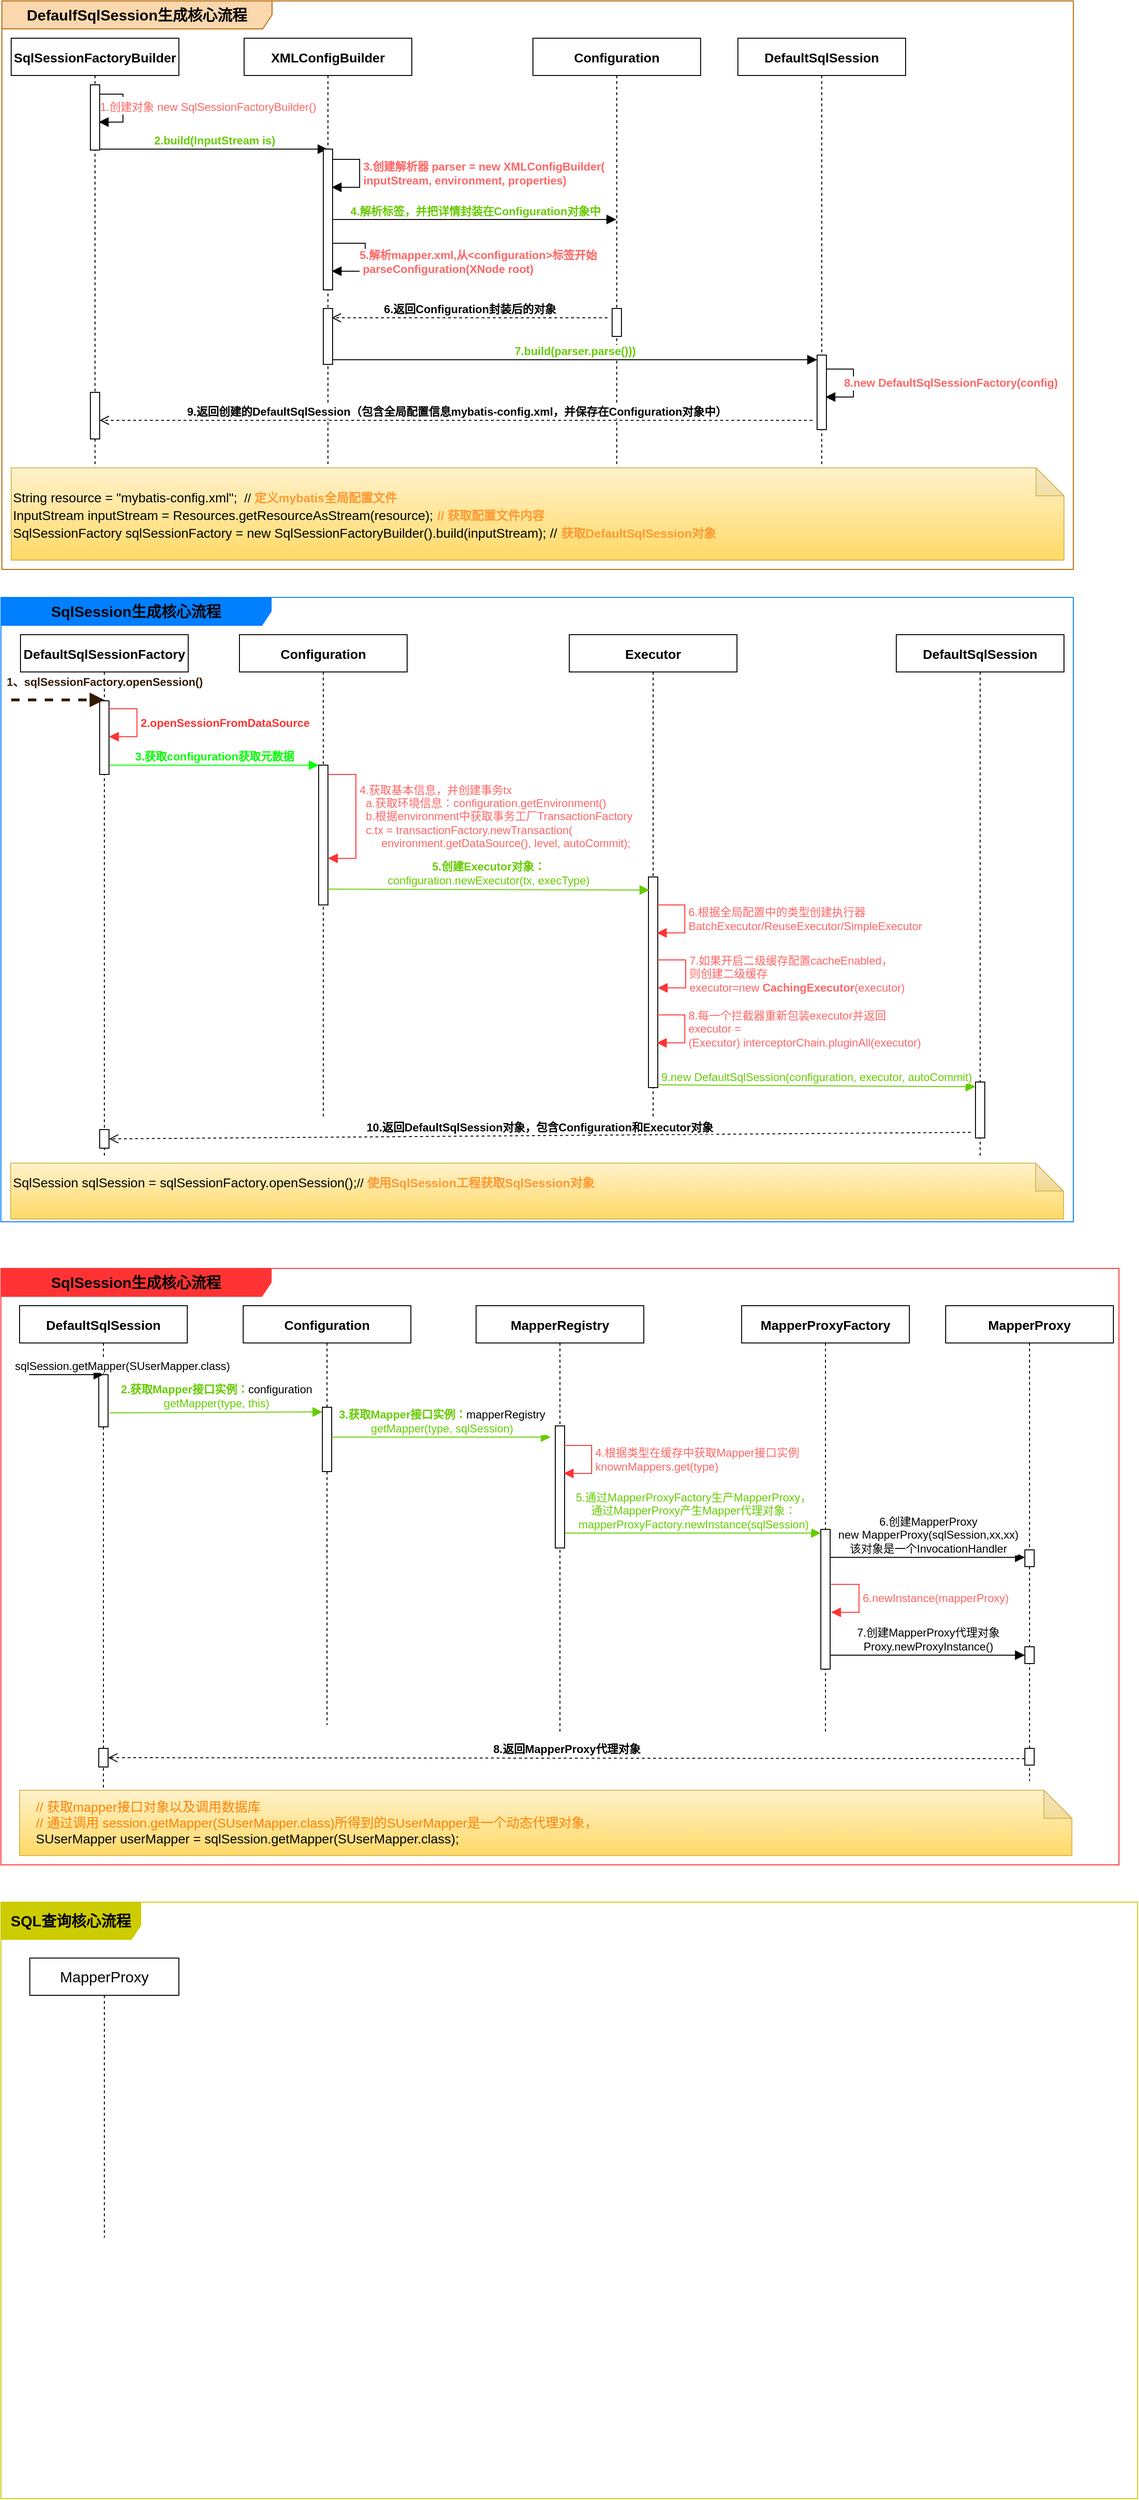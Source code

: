 <mxfile version="22.1.11" type="github">
  <diagram name="Page-1" id="13e1069c-82ec-6db2-03f1-153e76fe0fe0">
    <mxGraphModel dx="706" dy="691" grid="1" gridSize="10" guides="1" tooltips="1" connect="1" arrows="1" fold="1" page="1" pageScale="1" pageWidth="1100" pageHeight="850" background="none" math="0" shadow="0">
      <root>
        <mxCell id="0" />
        <mxCell id="1" parent="0" />
        <mxCell id="zjFDjqaOxEZ_G2lJnjP6-79" value="" style="group" vertex="1" connectable="0" parent="1">
          <mxGeometry x="70" width="1150" height="610" as="geometry" />
        </mxCell>
        <mxCell id="zjFDjqaOxEZ_G2lJnjP6-47" value="&lt;b&gt;DefaulfSqlSession生成核心流程&lt;/b&gt;" style="shape=umlFrame;whiteSpace=wrap;html=1;pointerEvents=0;fontSize=16;fillStyle=solid;swimlaneFillColor=default;width=290;height=30;fillColor=#fad7ac;strokeColor=#b46504;shadow=0;container=0;" vertex="1" parent="zjFDjqaOxEZ_G2lJnjP6-79">
          <mxGeometry width="1150" height="610" as="geometry" />
        </mxCell>
        <mxCell id="zjFDjqaOxEZ_G2lJnjP6-3" value="&lt;font style=&quot;font-size: 14px;&quot;&gt;&lt;b&gt;SqlSessionFactoryBuilder&lt;/b&gt;&lt;/font&gt;" style="shape=umlLifeline;perimeter=lifelinePerimeter;whiteSpace=wrap;html=1;container=0;dropTarget=0;collapsible=0;recursiveResize=0;outlineConnect=0;portConstraint=eastwest;newEdgeStyle={&quot;curved&quot;:0,&quot;rounded&quot;:0};fontSize=16;labelBackgroundColor=none;" vertex="1" parent="zjFDjqaOxEZ_G2lJnjP6-79">
          <mxGeometry x="10" y="40" width="180" height="460" as="geometry" />
        </mxCell>
        <mxCell id="zjFDjqaOxEZ_G2lJnjP6-11" value="" style="html=1;align=left;spacingLeft=2;endArrow=block;rounded=0;edgeStyle=orthogonalEdgeStyle;curved=0;rounded=0;fontSize=12;startSize=8;endSize=8;" edge="1" parent="zjFDjqaOxEZ_G2lJnjP6-79">
          <mxGeometry x="0.854" y="-10" relative="1" as="geometry">
            <mxPoint x="104" y="100" as="sourcePoint" />
            <Array as="points">
              <mxPoint x="130" y="100" />
              <mxPoint x="130" y="130" />
            </Array>
            <mxPoint x="104" y="130" as="targetPoint" />
            <mxPoint as="offset" />
          </mxGeometry>
        </mxCell>
        <mxCell id="zjFDjqaOxEZ_G2lJnjP6-14" value="&lt;font color=&quot;#ff6666&quot; style=&quot;font-size: 12px;&quot;&gt;1.创建对象 new SqlSessionFactoryBuilder()&lt;/font&gt;" style="edgeLabel;html=1;align=center;verticalAlign=middle;resizable=0;points=[];fontSize=16;container=0;" vertex="1" connectable="0" parent="zjFDjqaOxEZ_G2lJnjP6-11">
          <mxGeometry x="0.098" y="2" relative="1" as="geometry">
            <mxPoint x="89" y="-7" as="offset" />
          </mxGeometry>
        </mxCell>
        <mxCell id="zjFDjqaOxEZ_G2lJnjP6-13" value="&lt;b&gt;&lt;font style=&quot;font-size: 14px;&quot;&gt;XMLConfigBuilder&lt;/font&gt;&lt;/b&gt;" style="shape=umlLifeline;perimeter=lifelinePerimeter;whiteSpace=wrap;html=1;container=0;dropTarget=0;collapsible=0;recursiveResize=0;outlineConnect=0;portConstraint=eastwest;newEdgeStyle={&quot;curved&quot;:0,&quot;rounded&quot;:0};fontSize=16;labelBackgroundColor=none;" vertex="1" parent="zjFDjqaOxEZ_G2lJnjP6-79">
          <mxGeometry x="260" y="40" width="180" height="460" as="geometry" />
        </mxCell>
        <mxCell id="zjFDjqaOxEZ_G2lJnjP6-19" value="&lt;b&gt;&lt;font color=&quot;#66cc00&quot;&gt;2.build(InputStream is)&lt;/font&gt;&lt;/b&gt;" style="html=1;verticalAlign=bottom;endArrow=block;curved=0;rounded=0;fontSize=12;startSize=8;endSize=8;" edge="1" parent="zjFDjqaOxEZ_G2lJnjP6-79" target="zjFDjqaOxEZ_G2lJnjP6-13">
          <mxGeometry width="80" relative="1" as="geometry">
            <mxPoint x="105" y="159" as="sourcePoint" />
            <mxPoint x="185" y="159" as="targetPoint" />
          </mxGeometry>
        </mxCell>
        <mxCell id="zjFDjqaOxEZ_G2lJnjP6-28" value="&lt;b&gt;&lt;font color=&quot;#ff6666&quot;&gt;3.创建解析器 parser = new XMLConfigBuilder(&lt;br&gt;inputStream, environment, properties)&lt;/font&gt;&lt;/b&gt;" style="html=1;align=left;spacingLeft=2;endArrow=block;rounded=0;edgeStyle=orthogonalEdgeStyle;curved=0;rounded=0;fontSize=12;startSize=8;endSize=8;" edge="1" parent="zjFDjqaOxEZ_G2lJnjP6-79">
          <mxGeometry relative="1" as="geometry">
            <mxPoint x="354" y="170" as="sourcePoint" />
            <Array as="points">
              <mxPoint x="384" y="200" />
            </Array>
            <mxPoint x="354" y="200" as="targetPoint" />
          </mxGeometry>
        </mxCell>
        <mxCell id="zjFDjqaOxEZ_G2lJnjP6-29" value="&lt;b&gt;&lt;font style=&quot;font-size: 14px;&quot;&gt;Configuration&lt;/font&gt;&lt;/b&gt;" style="shape=umlLifeline;perimeter=lifelinePerimeter;whiteSpace=wrap;html=1;container=0;dropTarget=0;collapsible=0;recursiveResize=0;outlineConnect=0;portConstraint=eastwest;newEdgeStyle={&quot;curved&quot;:0,&quot;rounded&quot;:0};fontSize=16;labelBackgroundColor=none;" vertex="1" parent="zjFDjqaOxEZ_G2lJnjP6-79">
          <mxGeometry x="570" y="40" width="180" height="460" as="geometry" />
        </mxCell>
        <mxCell id="zjFDjqaOxEZ_G2lJnjP6-31" value="&lt;b&gt;&lt;font color=&quot;#66cc00&quot;&gt;4.解析标签，并把详情封装在Configuration对象中&lt;/font&gt;&lt;/b&gt;" style="html=1;verticalAlign=bottom;endArrow=block;curved=0;rounded=0;fontSize=12;startSize=8;endSize=8;" edge="1" parent="zjFDjqaOxEZ_G2lJnjP6-79" source="zjFDjqaOxEZ_G2lJnjP6-16" target="zjFDjqaOxEZ_G2lJnjP6-29">
          <mxGeometry width="80" relative="1" as="geometry">
            <mxPoint x="360" y="240" as="sourcePoint" />
            <mxPoint x="440" y="240" as="targetPoint" />
          </mxGeometry>
        </mxCell>
        <mxCell id="zjFDjqaOxEZ_G2lJnjP6-33" value="&lt;font style=&quot;&quot; color=&quot;#ff6666&quot;&gt;&lt;b&gt;5.解析mapper.xml,从&amp;lt;configuration&amp;gt;标签开始&lt;/b&gt;&lt;br&gt;&lt;b&gt;&amp;nbsp;parseConfiguration(XNode root)&lt;/b&gt;&lt;br&gt;&lt;/font&gt;" style="html=1;align=left;spacingLeft=2;endArrow=block;rounded=0;edgeStyle=orthogonalEdgeStyle;curved=0;rounded=0;fontSize=12;startSize=8;endSize=8;" edge="1" parent="zjFDjqaOxEZ_G2lJnjP6-79">
          <mxGeometry x="0.49" y="-10" relative="1" as="geometry">
            <mxPoint x="354" y="260" as="sourcePoint" />
            <Array as="points">
              <mxPoint x="390" y="260" />
              <mxPoint x="390" y="290" />
            </Array>
            <mxPoint x="354" y="290" as="targetPoint" />
            <mxPoint as="offset" />
          </mxGeometry>
        </mxCell>
        <mxCell id="zjFDjqaOxEZ_G2lJnjP6-37" value="&lt;b&gt;6.返回Configuration封装后的对象&lt;/b&gt;" style="html=1;verticalAlign=bottom;endArrow=open;dashed=1;endSize=8;curved=0;rounded=0;fontSize=12;" edge="1" parent="zjFDjqaOxEZ_G2lJnjP6-79">
          <mxGeometry relative="1" as="geometry">
            <mxPoint x="650" y="340" as="sourcePoint" />
            <mxPoint x="354" y="340" as="targetPoint" />
          </mxGeometry>
        </mxCell>
        <mxCell id="zjFDjqaOxEZ_G2lJnjP6-38" value="&lt;b&gt;&lt;font style=&quot;font-size: 14px;&quot;&gt;DefaultSqlSession&lt;/font&gt;&lt;/b&gt;" style="shape=umlLifeline;perimeter=lifelinePerimeter;whiteSpace=wrap;html=1;container=0;dropTarget=0;collapsible=0;recursiveResize=0;outlineConnect=0;portConstraint=eastwest;newEdgeStyle={&quot;curved&quot;:0,&quot;rounded&quot;:0};fontSize=16;labelBackgroundColor=none;" vertex="1" parent="zjFDjqaOxEZ_G2lJnjP6-79">
          <mxGeometry x="790" y="40" width="180" height="460" as="geometry" />
        </mxCell>
        <mxCell id="zjFDjqaOxEZ_G2lJnjP6-42" value="&lt;font style=&quot;&quot; color=&quot;#ff6666&quot;&gt;&lt;b&gt;8.new DefaultSqlSessionFactory(config)&lt;/b&gt;&lt;/font&gt;" style="html=1;align=left;spacingLeft=2;endArrow=block;rounded=0;edgeStyle=orthogonalEdgeStyle;curved=0;rounded=0;fontSize=12;startSize=8;endSize=8;" edge="1" parent="zjFDjqaOxEZ_G2lJnjP6-79">
          <mxGeometry y="-14" relative="1" as="geometry">
            <mxPoint x="884" y="395" as="sourcePoint" />
            <Array as="points">
              <mxPoint x="914" y="425" />
            </Array>
            <mxPoint x="884" y="425" as="targetPoint" />
            <mxPoint as="offset" />
          </mxGeometry>
        </mxCell>
        <mxCell id="zjFDjqaOxEZ_G2lJnjP6-45" value="&lt;b&gt;9.返回创建的DefaultSqlSession（包含全局配置信息mybatis-config.xml，并保存在Configuration对象中）&lt;/b&gt;" style="html=1;verticalAlign=bottom;endArrow=open;dashed=1;endSize=8;curved=0;rounded=0;fontSize=12;" edge="1" parent="zjFDjqaOxEZ_G2lJnjP6-79">
          <mxGeometry relative="1" as="geometry">
            <mxPoint x="870" y="450" as="sourcePoint" />
            <mxPoint x="105" y="450" as="targetPoint" />
          </mxGeometry>
        </mxCell>
        <mxCell id="zjFDjqaOxEZ_G2lJnjP6-49" value="&lt;div style=&quot;&quot;&gt;&lt;font style=&quot;font-size: 14px;&quot;&gt;String resource = &quot;mybatis-config.xml&quot;;&amp;nbsp;&lt;/font&gt;&lt;span style=&quot;font-size: 13px;&quot;&gt; // &lt;b&gt;&lt;font color=&quot;#ff9933&quot;&gt;定义&lt;/font&gt;&lt;font style=&quot;font-size: 13px;&quot; color=&quot;#ff9933&quot;&gt;mybatis全局配置文件&lt;/font&gt;&lt;/b&gt;&lt;/span&gt;&lt;/div&gt;&lt;div style=&quot;&quot;&gt;&lt;font style=&quot;font-size: 14px;&quot;&gt;InputStream inputStream = Resources.getResourceAsStream(resource);&lt;/font&gt; &lt;b style=&quot;font-size: 14px;&quot;&gt;&lt;font style=&quot;font-size: 13px;&quot; color=&quot;#ff9933&quot;&gt;// 获取配置文件内容&lt;/font&gt;&lt;/b&gt;&lt;/div&gt;&lt;div style=&quot;&quot;&gt;&lt;font style=&quot;font-size: 14px;&quot;&gt;SqlSessionFactory sqlSessionFactory = new SqlSessionFactoryBuilder().build(inputStream); //&lt;/font&gt; &lt;b style=&quot;font-size: 14px;&quot;&gt;&lt;font color=&quot;#ff9933&quot; style=&quot;font-size: 13px;&quot;&gt;获取DefaultSqlSession对象&lt;/font&gt;&lt;/b&gt;&lt;/div&gt;" style="shape=note;whiteSpace=wrap;html=1;backgroundOutline=1;darkOpacity=0.05;fontSize=16;fillColor=#fff2cc;strokeColor=#d6b656;align=left;gradientColor=#ffd966;container=0;" vertex="1" parent="zjFDjqaOxEZ_G2lJnjP6-79">
          <mxGeometry x="10" y="501" width="1130" height="99" as="geometry" />
        </mxCell>
        <mxCell id="zjFDjqaOxEZ_G2lJnjP6-9" value="" style="html=1;points=[[0,0,0,0,5],[0,1,0,0,-5],[1,0,0,0,5],[1,1,0,0,-5]];perimeter=orthogonalPerimeter;outlineConnect=0;targetShapes=umlLifeline;portConstraint=eastwest;newEdgeStyle={&quot;curved&quot;:0,&quot;rounded&quot;:0};fontSize=16;container=0;" vertex="1" parent="zjFDjqaOxEZ_G2lJnjP6-79">
          <mxGeometry x="95" y="90" width="10" height="70" as="geometry" />
        </mxCell>
        <mxCell id="zjFDjqaOxEZ_G2lJnjP6-46" value="" style="html=1;points=[[0,0,0,0,5],[0,1,0,0,-5],[1,0,0,0,5],[1,1,0,0,-5]];perimeter=orthogonalPerimeter;outlineConnect=0;targetShapes=umlLifeline;portConstraint=eastwest;newEdgeStyle={&quot;curved&quot;:0,&quot;rounded&quot;:0};fontSize=16;container=0;" vertex="1" parent="zjFDjqaOxEZ_G2lJnjP6-79">
          <mxGeometry x="95" y="420" width="10" height="50" as="geometry" />
        </mxCell>
        <mxCell id="zjFDjqaOxEZ_G2lJnjP6-16" value="" style="html=1;points=[[0,0,0,0,5],[0,1,0,0,-5],[1,0,0,0,5],[1,1,0,0,-5]];perimeter=orthogonalPerimeter;outlineConnect=0;targetShapes=umlLifeline;portConstraint=eastwest;newEdgeStyle={&quot;curved&quot;:0,&quot;rounded&quot;:0};fontSize=16;container=0;" vertex="1" parent="zjFDjqaOxEZ_G2lJnjP6-79">
          <mxGeometry x="345" y="159" width="10" height="151" as="geometry" />
        </mxCell>
        <mxCell id="zjFDjqaOxEZ_G2lJnjP6-36" value="" style="html=1;points=[[0,0,0,0,5],[0,1,0,0,-5],[1,0,0,0,5],[1,1,0,0,-5]];perimeter=orthogonalPerimeter;outlineConnect=0;targetShapes=umlLifeline;portConstraint=eastwest;newEdgeStyle={&quot;curved&quot;:0,&quot;rounded&quot;:0};fontSize=16;container=0;" vertex="1" parent="zjFDjqaOxEZ_G2lJnjP6-79">
          <mxGeometry x="345" y="330" width="10" height="60" as="geometry" />
        </mxCell>
        <mxCell id="zjFDjqaOxEZ_G2lJnjP6-35" value="" style="html=1;points=[[0,0,0,0,5],[0,1,0,0,-5],[1,0,0,0,5],[1,1,0,0,-5]];perimeter=orthogonalPerimeter;outlineConnect=0;targetShapes=umlLifeline;portConstraint=eastwest;newEdgeStyle={&quot;curved&quot;:0,&quot;rounded&quot;:0};fontSize=16;container=0;" vertex="1" parent="zjFDjqaOxEZ_G2lJnjP6-79">
          <mxGeometry x="655" y="330" width="10" height="30" as="geometry" />
        </mxCell>
        <mxCell id="zjFDjqaOxEZ_G2lJnjP6-39" value="" style="html=1;points=[[0,0,0,0,5],[0,1,0,0,-5],[1,0,0,0,5],[1,1,0,0,-5]];perimeter=orthogonalPerimeter;outlineConnect=0;targetShapes=umlLifeline;portConstraint=eastwest;newEdgeStyle={&quot;curved&quot;:0,&quot;rounded&quot;:0};fontSize=16;container=0;" vertex="1" parent="zjFDjqaOxEZ_G2lJnjP6-79">
          <mxGeometry x="875" y="380" width="10" height="80" as="geometry" />
        </mxCell>
        <mxCell id="zjFDjqaOxEZ_G2lJnjP6-40" value="&lt;b&gt;&lt;font color=&quot;#66cc00&quot;&gt;7.build(parser.parse()))&lt;/font&gt;&lt;/b&gt;" style="html=1;verticalAlign=bottom;endArrow=block;curved=0;rounded=0;fontSize=12;startSize=8;endSize=8;exitX=1;exitY=1;exitDx=0;exitDy=-5;exitPerimeter=0;entryX=0;entryY=0;entryDx=0;entryDy=5;entryPerimeter=0;" edge="1" parent="zjFDjqaOxEZ_G2lJnjP6-79" source="zjFDjqaOxEZ_G2lJnjP6-36" target="zjFDjqaOxEZ_G2lJnjP6-39">
          <mxGeometry width="80" relative="1" as="geometry">
            <mxPoint x="354" y="374" as="sourcePoint" />
            <mxPoint x="870" y="390" as="targetPoint" />
          </mxGeometry>
        </mxCell>
        <mxCell id="zjFDjqaOxEZ_G2lJnjP6-135" value="" style="group" vertex="1" connectable="0" parent="1">
          <mxGeometry x="69" y="640" width="1151" height="670" as="geometry" />
        </mxCell>
        <mxCell id="zjFDjqaOxEZ_G2lJnjP6-81" value="&lt;b&gt;SqlSession生成核心流程&lt;/b&gt;" style="shape=umlFrame;whiteSpace=wrap;html=1;pointerEvents=0;fontSize=16;fillStyle=solid;swimlaneFillColor=default;width=290;height=30;fillColor=#007FFF;strokeColor=#007FFF;shadow=0;container=0;gradientColor=none;" vertex="1" parent="zjFDjqaOxEZ_G2lJnjP6-135">
          <mxGeometry width="1151" height="670" as="geometry" />
        </mxCell>
        <mxCell id="zjFDjqaOxEZ_G2lJnjP6-82" value="&lt;font style=&quot;font-size: 14px;&quot;&gt;&lt;b&gt;DefaultSqlSessionFactory&lt;/b&gt;&lt;/font&gt;" style="shape=umlLifeline;perimeter=lifelinePerimeter;whiteSpace=wrap;html=1;container=0;dropTarget=0;collapsible=0;recursiveResize=0;outlineConnect=0;portConstraint=eastwest;newEdgeStyle={&quot;curved&quot;:0,&quot;rounded&quot;:0};fontSize=16;labelBackgroundColor=none;" vertex="1" parent="zjFDjqaOxEZ_G2lJnjP6-135">
          <mxGeometry x="21" y="40" width="180" height="560" as="geometry" />
        </mxCell>
        <mxCell id="zjFDjqaOxEZ_G2lJnjP6-96" value="" style="html=1;points=[[0,0,0,0,5],[0,1,0,0,-5],[1,0,0,0,5],[1,1,0,0,-5]];perimeter=orthogonalPerimeter;outlineConnect=0;targetShapes=umlLifeline;portConstraint=eastwest;newEdgeStyle={&quot;curved&quot;:0,&quot;rounded&quot;:0};fontSize=16;container=0;" vertex="1" parent="zjFDjqaOxEZ_G2lJnjP6-82">
          <mxGeometry x="85" y="71" width="10" height="79" as="geometry" />
        </mxCell>
        <mxCell id="zjFDjqaOxEZ_G2lJnjP6-133" value="" style="html=1;points=[[0,0,0,0,5],[0,1,0,0,-5],[1,0,0,0,5],[1,1,0,0,-5]];perimeter=orthogonalPerimeter;outlineConnect=0;targetShapes=umlLifeline;portConstraint=eastwest;newEdgeStyle={&quot;curved&quot;:0,&quot;rounded&quot;:0};fontSize=16;" vertex="1" parent="zjFDjqaOxEZ_G2lJnjP6-82">
          <mxGeometry x="85" y="531" width="10" height="20" as="geometry" />
        </mxCell>
        <mxCell id="zjFDjqaOxEZ_G2lJnjP6-85" value="&lt;b style=&quot;border-color: var(--border-color);&quot;&gt;&lt;font style=&quot;border-color: var(--border-color); font-size: 14px;&quot;&gt;Configuration&lt;/font&gt;&lt;/b&gt;" style="shape=umlLifeline;perimeter=lifelinePerimeter;whiteSpace=wrap;html=1;container=0;dropTarget=0;collapsible=0;recursiveResize=0;outlineConnect=0;portConstraint=eastwest;newEdgeStyle={&quot;curved&quot;:0,&quot;rounded&quot;:0};fontSize=16;labelBackgroundColor=none;" vertex="1" parent="zjFDjqaOxEZ_G2lJnjP6-135">
          <mxGeometry x="256" y="40" width="180" height="520" as="geometry" />
        </mxCell>
        <mxCell id="zjFDjqaOxEZ_G2lJnjP6-119" value="" style="html=1;points=[[0,0,0,0,5],[0,1,0,0,-5],[1,0,0,0,5],[1,1,0,0,-5]];perimeter=orthogonalPerimeter;outlineConnect=0;targetShapes=umlLifeline;portConstraint=eastwest;newEdgeStyle={&quot;curved&quot;:0,&quot;rounded&quot;:0};fontSize=16;" vertex="1" parent="zjFDjqaOxEZ_G2lJnjP6-85">
          <mxGeometry x="85" y="140" width="10" height="150" as="geometry" />
        </mxCell>
        <mxCell id="zjFDjqaOxEZ_G2lJnjP6-88" value="&lt;b&gt;&lt;font style=&quot;font-size: 14px;&quot;&gt;Executor&lt;/font&gt;&lt;/b&gt;" style="shape=umlLifeline;perimeter=lifelinePerimeter;whiteSpace=wrap;html=1;container=0;dropTarget=0;collapsible=0;recursiveResize=0;outlineConnect=0;portConstraint=eastwest;newEdgeStyle={&quot;curved&quot;:0,&quot;rounded&quot;:0};fontSize=16;labelBackgroundColor=none;" vertex="1" parent="zjFDjqaOxEZ_G2lJnjP6-135">
          <mxGeometry x="610" y="40" width="180" height="520" as="geometry" />
        </mxCell>
        <mxCell id="zjFDjqaOxEZ_G2lJnjP6-121" value="" style="html=1;points=[[0,0,0,0,5],[0,1,0,0,-5],[1,0,0,0,5],[1,1,0,0,-5]];perimeter=orthogonalPerimeter;outlineConnect=0;targetShapes=umlLifeline;portConstraint=eastwest;newEdgeStyle={&quot;curved&quot;:0,&quot;rounded&quot;:0};fontSize=16;" vertex="1" parent="zjFDjqaOxEZ_G2lJnjP6-88">
          <mxGeometry x="85" y="260" width="10" height="226" as="geometry" />
        </mxCell>
        <mxCell id="zjFDjqaOxEZ_G2lJnjP6-92" value="&lt;b&gt;&lt;font style=&quot;font-size: 14px;&quot;&gt;DefaultSqlSession&lt;/font&gt;&lt;/b&gt;" style="shape=umlLifeline;perimeter=lifelinePerimeter;whiteSpace=wrap;html=1;container=0;dropTarget=0;collapsible=0;recursiveResize=0;outlineConnect=0;portConstraint=eastwest;newEdgeStyle={&quot;curved&quot;:0,&quot;rounded&quot;:0};fontSize=16;labelBackgroundColor=none;" vertex="1" parent="zjFDjqaOxEZ_G2lJnjP6-135">
          <mxGeometry x="961" y="40" width="180" height="560" as="geometry" />
        </mxCell>
        <mxCell id="zjFDjqaOxEZ_G2lJnjP6-126" value="" style="html=1;points=[[0,0,0,0,5],[0,1,0,0,-5],[1,0,0,0,5],[1,1,0,0,-5]];perimeter=orthogonalPerimeter;outlineConnect=0;targetShapes=umlLifeline;portConstraint=eastwest;newEdgeStyle={&quot;curved&quot;:0,&quot;rounded&quot;:0};fontSize=16;" vertex="1" parent="zjFDjqaOxEZ_G2lJnjP6-92">
          <mxGeometry x="85" y="480" width="10" height="60" as="geometry" />
        </mxCell>
        <mxCell id="zjFDjqaOxEZ_G2lJnjP6-95" value="&lt;div style=&quot;font-size: 14px;&quot;&gt;&lt;font style=&quot;font-size: 14px;&quot;&gt;SqlSession sqlSession = sqlSessionFactory.openSession();&lt;/font&gt;&lt;span style=&quot;font-size: 13px; background-color: initial;&quot;&gt;// &lt;font color=&quot;#ff9933&quot;&gt;&lt;b&gt;使用SqlSession工程获取SqlSession对象&lt;/b&gt;&lt;/font&gt;&lt;/span&gt;&lt;/div&gt;&lt;div style=&quot;&quot;&gt;&lt;br&gt;&lt;/div&gt;" style="shape=note;whiteSpace=wrap;html=1;backgroundOutline=1;darkOpacity=0.05;fontSize=16;fillColor=#fff2cc;strokeColor=#d6b656;align=left;gradientColor=#ffd966;container=0;" vertex="1" parent="zjFDjqaOxEZ_G2lJnjP6-135">
          <mxGeometry x="10.5" y="607" width="1130" height="60" as="geometry" />
        </mxCell>
        <mxCell id="zjFDjqaOxEZ_G2lJnjP6-106" value="&lt;b&gt;&lt;font color=&quot;#331a00&quot;&gt;1、sqlSessionFactory.openSession()&lt;/font&gt;&lt;/b&gt;" style="html=1;verticalAlign=bottom;endArrow=block;curved=0;rounded=0;fontSize=12;startSize=8;endSize=8;dashed=1;strokeWidth=3;strokeColor=#331A00;" edge="1" parent="zjFDjqaOxEZ_G2lJnjP6-135">
          <mxGeometry x="1" y="10" width="80" relative="1" as="geometry">
            <mxPoint x="11" y="110" as="sourcePoint" />
            <mxPoint x="111" y="110" as="targetPoint" />
            <mxPoint as="offset" />
          </mxGeometry>
        </mxCell>
        <mxCell id="zjFDjqaOxEZ_G2lJnjP6-110" value="&lt;b&gt;&lt;font color=&quot;#ff3333&quot;&gt;2.openSessionFromDataSource&lt;/font&gt;&lt;/b&gt;" style="html=1;align=left;spacingLeft=2;endArrow=block;rounded=0;edgeStyle=orthogonalEdgeStyle;curved=0;rounded=0;fontSize=12;startSize=8;endSize=8;strokeColor=#FF3333;" edge="1" parent="zjFDjqaOxEZ_G2lJnjP6-135">
          <mxGeometry relative="1" as="geometry">
            <mxPoint x="116" y="119.5" as="sourcePoint" />
            <Array as="points">
              <mxPoint x="146" y="149.5" />
            </Array>
            <mxPoint x="116" y="149.5" as="targetPoint" />
            <mxPoint as="offset" />
          </mxGeometry>
        </mxCell>
        <mxCell id="zjFDjqaOxEZ_G2lJnjP6-120" value="&lt;b&gt;&lt;font color=&quot;#00ff00&quot;&gt;3.获取configuration获取元数据&lt;/font&gt;&lt;/b&gt;" style="html=1;verticalAlign=bottom;endArrow=block;curved=0;rounded=0;fontSize=12;startSize=8;endSize=8;strokeColor=#00FF00;" edge="1" parent="zjFDjqaOxEZ_G2lJnjP6-135">
          <mxGeometry width="80" relative="1" as="geometry">
            <mxPoint x="117" y="180" as="sourcePoint" />
            <mxPoint x="341" y="180" as="targetPoint" />
          </mxGeometry>
        </mxCell>
        <mxCell id="zjFDjqaOxEZ_G2lJnjP6-122" value="&lt;font color=&quot;#66cc00&quot;&gt;&lt;b&gt;5.创建Executor对象：&lt;/b&gt;&lt;br&gt;configuration.newExecutor(tx, execType)&lt;/font&gt;" style="html=1;verticalAlign=bottom;endArrow=block;curved=0;rounded=0;fontSize=12;startSize=8;endSize=8;strokeColor=#66CC00;" edge="1" parent="zjFDjqaOxEZ_G2lJnjP6-135">
          <mxGeometry width="80" relative="1" as="geometry">
            <mxPoint x="351" y="313" as="sourcePoint" />
            <mxPoint x="696" y="314" as="targetPoint" />
          </mxGeometry>
        </mxCell>
        <mxCell id="zjFDjqaOxEZ_G2lJnjP6-124" value="&lt;font color=&quot;#ff6666&quot;&gt;7.如果开启二级缓存配置cacheEnabled，&lt;br&gt;则创建二级缓存 &lt;br&gt;executor=new &lt;b&gt;CachingExecutor&lt;/b&gt;(executor)&lt;/font&gt;" style="html=1;align=left;spacingLeft=2;endArrow=block;rounded=0;edgeStyle=orthogonalEdgeStyle;curved=0;rounded=0;fontSize=12;startSize=8;endSize=8;strokeColor=#FF3333;" edge="1" parent="zjFDjqaOxEZ_G2lJnjP6-135">
          <mxGeometry relative="1" as="geometry">
            <mxPoint x="705" y="389" as="sourcePoint" />
            <Array as="points">
              <mxPoint x="735" y="419" />
            </Array>
            <mxPoint x="705" y="419" as="targetPoint" />
            <mxPoint as="offset" />
          </mxGeometry>
        </mxCell>
        <mxCell id="zjFDjqaOxEZ_G2lJnjP6-125" value="&lt;font color=&quot;#ff6666&quot;&gt;8.每一个拦截器重新包装executor并返回&lt;br&gt;executor = &lt;br&gt;(Executor) interceptorChain.pluginAll(executor)&lt;/font&gt;" style="html=1;align=left;spacingLeft=2;endArrow=block;rounded=0;edgeStyle=orthogonalEdgeStyle;curved=0;rounded=0;fontSize=12;startSize=8;endSize=8;strokeColor=#FF3333;" edge="1" parent="zjFDjqaOxEZ_G2lJnjP6-135">
          <mxGeometry relative="1" as="geometry">
            <mxPoint x="704" y="448" as="sourcePoint" />
            <Array as="points">
              <mxPoint x="734" y="478" />
            </Array>
            <mxPoint x="704" y="478" as="targetPoint" />
            <mxPoint as="offset" />
          </mxGeometry>
        </mxCell>
        <mxCell id="zjFDjqaOxEZ_G2lJnjP6-127" value="&lt;font color=&quot;#66cc00&quot;&gt;9.new DefaultSqlSession(configuration, executor, autoCommit)&lt;/font&gt;" style="html=1;verticalAlign=bottom;endArrow=block;curved=0;rounded=0;fontSize=12;startSize=8;endSize=8;entryX=0;entryY=0;entryDx=0;entryDy=5;entryPerimeter=0;strokeColor=#66CC00;" edge="1" parent="zjFDjqaOxEZ_G2lJnjP6-135" target="zjFDjqaOxEZ_G2lJnjP6-126">
          <mxGeometry width="80" relative="1" as="geometry">
            <mxPoint x="705" y="523" as="sourcePoint" />
            <mxPoint x="1041" y="524" as="targetPoint" />
          </mxGeometry>
        </mxCell>
        <mxCell id="zjFDjqaOxEZ_G2lJnjP6-128" value="&lt;b&gt;10.返回DefaultSqlSession对象，包含Configuration和Executor对象&lt;/b&gt;" style="html=1;verticalAlign=bottom;endArrow=open;dashed=1;endSize=8;curved=0;rounded=0;fontSize=12;entryX=1;entryY=1;entryDx=0;entryDy=-5;entryPerimeter=0;" edge="1" parent="zjFDjqaOxEZ_G2lJnjP6-135">
          <mxGeometry x="0.001" relative="1" as="geometry">
            <mxPoint x="1041" y="574" as="sourcePoint" />
            <mxPoint x="116" y="581" as="targetPoint" />
            <mxPoint as="offset" />
          </mxGeometry>
        </mxCell>
        <mxCell id="zjFDjqaOxEZ_G2lJnjP6-132" value="&lt;div&gt;&lt;font color=&quot;#ff6666&quot;&gt;4.获取基本信息，并创建事务tx&lt;/font&gt;&lt;/div&gt;&lt;div&gt;&lt;font color=&quot;#ff6666&quot;&gt;&amp;nbsp; a.获取环境信息：configuration.getEnvironment()&lt;/font&gt;&lt;/div&gt;&lt;div&gt;&lt;font color=&quot;#ff6666&quot;&gt;&amp;nbsp; b.根据environment中获取事务工厂TransactionFactory&lt;/font&gt;&lt;/div&gt;&lt;div&gt;&lt;font color=&quot;#ff6666&quot;&gt;&amp;nbsp; c.tx = transactionFactory.newTransaction(&lt;/font&gt;&lt;/div&gt;&lt;div&gt;&lt;font color=&quot;#ff6666&quot;&gt;&amp;nbsp; &amp;nbsp; &amp;nbsp; &amp;nbsp;environment.getDataSource(), level, autoCommit);&lt;/font&gt;&lt;/div&gt;" style="html=1;align=left;spacingLeft=2;endArrow=block;rounded=0;edgeStyle=orthogonalEdgeStyle;curved=0;rounded=0;fontSize=12;startSize=8;endSize=8;strokeColor=#FF3333;" edge="1" parent="zjFDjqaOxEZ_G2lJnjP6-135">
          <mxGeometry relative="1" as="geometry">
            <mxPoint x="351" y="190" as="sourcePoint" />
            <Array as="points">
              <mxPoint x="381" y="190" />
              <mxPoint x="381" y="280" />
              <mxPoint x="351" y="280" />
            </Array>
            <mxPoint x="351" y="280" as="targetPoint" />
            <mxPoint as="offset" />
          </mxGeometry>
        </mxCell>
        <mxCell id="zjFDjqaOxEZ_G2lJnjP6-134" value="&lt;div&gt;&lt;font color=&quot;#ff6666&quot;&gt;6.根据全局配置中的类型创建执行器&lt;/font&gt;&lt;/div&gt;&lt;div&gt;&lt;font color=&quot;#ff6666&quot;&gt;BatchExecutor/ReuseExecutor/SimpleExecutor&lt;/font&gt;&lt;/div&gt;" style="html=1;align=left;spacingLeft=2;endArrow=block;rounded=0;edgeStyle=orthogonalEdgeStyle;curved=0;rounded=0;fontSize=12;startSize=8;endSize=8;strokeColor=#FF3333;" edge="1" parent="zjFDjqaOxEZ_G2lJnjP6-135">
          <mxGeometry relative="1" as="geometry">
            <mxPoint x="704" y="330" as="sourcePoint" />
            <Array as="points">
              <mxPoint x="734" y="360" />
            </Array>
            <mxPoint x="704" y="360" as="targetPoint" />
            <mxPoint as="offset" />
          </mxGeometry>
        </mxCell>
        <mxCell id="zjFDjqaOxEZ_G2lJnjP6-185" value="" style="group" vertex="1" connectable="0" parent="1">
          <mxGeometry x="69" y="1360" width="1200" height="640" as="geometry" />
        </mxCell>
        <mxCell id="zjFDjqaOxEZ_G2lJnjP6-140" value="&lt;b&gt;SqlSession生成核心流程&lt;/b&gt;" style="shape=umlFrame;whiteSpace=wrap;html=1;pointerEvents=0;fontSize=16;fillStyle=solid;swimlaneFillColor=default;width=290;height=30;fillColor=#FF3333;strokeColor=#FF3333;shadow=0;container=0;gradientColor=none;" vertex="1" parent="zjFDjqaOxEZ_G2lJnjP6-185">
          <mxGeometry width="1200" height="640" as="geometry" />
        </mxCell>
        <mxCell id="zjFDjqaOxEZ_G2lJnjP6-141" value="&lt;font style=&quot;font-size: 14px;&quot;&gt;&lt;b&gt;DefaultSqlSession&lt;/b&gt;&lt;/font&gt;" style="shape=umlLifeline;perimeter=lifelinePerimeter;whiteSpace=wrap;html=1;container=0;dropTarget=0;collapsible=0;recursiveResize=0;outlineConnect=0;portConstraint=eastwest;newEdgeStyle={&quot;curved&quot;:0,&quot;rounded&quot;:0};fontSize=16;labelBackgroundColor=none;" vertex="1" parent="zjFDjqaOxEZ_G2lJnjP6-185">
          <mxGeometry x="20" y="40" width="180" height="520" as="geometry" />
        </mxCell>
        <mxCell id="zjFDjqaOxEZ_G2lJnjP6-142" value="" style="html=1;points=[[0,0,0,0,5],[0,1,0,0,-5],[1,0,0,0,5],[1,1,0,0,-5]];perimeter=orthogonalPerimeter;outlineConnect=0;targetShapes=umlLifeline;portConstraint=eastwest;newEdgeStyle={&quot;curved&quot;:0,&quot;rounded&quot;:0};fontSize=16;container=0;" vertex="1" parent="zjFDjqaOxEZ_G2lJnjP6-141">
          <mxGeometry x="85" y="74" width="10" height="56" as="geometry" />
        </mxCell>
        <mxCell id="zjFDjqaOxEZ_G2lJnjP6-143" value="" style="html=1;points=[[0,0,0,0,5],[0,1,0,0,-5],[1,0,0,0,5],[1,1,0,0,-5]];perimeter=orthogonalPerimeter;outlineConnect=0;targetShapes=umlLifeline;portConstraint=eastwest;newEdgeStyle={&quot;curved&quot;:0,&quot;rounded&quot;:0};fontSize=16;" vertex="1" parent="zjFDjqaOxEZ_G2lJnjP6-141">
          <mxGeometry x="85" y="475" width="10" height="20" as="geometry" />
        </mxCell>
        <mxCell id="zjFDjqaOxEZ_G2lJnjP6-144" value="&lt;b style=&quot;border-color: var(--border-color);&quot;&gt;&lt;font style=&quot;border-color: var(--border-color); font-size: 14px;&quot;&gt;Configuration&lt;/font&gt;&lt;/b&gt;" style="shape=umlLifeline;perimeter=lifelinePerimeter;whiteSpace=wrap;html=1;container=0;dropTarget=0;collapsible=0;recursiveResize=0;outlineConnect=0;portConstraint=eastwest;newEdgeStyle={&quot;curved&quot;:0,&quot;rounded&quot;:0};fontSize=16;labelBackgroundColor=none;" vertex="1" parent="zjFDjqaOxEZ_G2lJnjP6-185">
          <mxGeometry x="260" y="40" width="180" height="450" as="geometry" />
        </mxCell>
        <mxCell id="zjFDjqaOxEZ_G2lJnjP6-145" value="" style="html=1;points=[[0,0,0,0,5],[0,1,0,0,-5],[1,0,0,0,5],[1,1,0,0,-5]];perimeter=orthogonalPerimeter;outlineConnect=0;targetShapes=umlLifeline;portConstraint=eastwest;newEdgeStyle={&quot;curved&quot;:0,&quot;rounded&quot;:0};fontSize=16;" vertex="1" parent="zjFDjqaOxEZ_G2lJnjP6-144">
          <mxGeometry x="85" y="109" width="10" height="69" as="geometry" />
        </mxCell>
        <mxCell id="zjFDjqaOxEZ_G2lJnjP6-146" value="&lt;b&gt;&lt;font style=&quot;font-size: 14px;&quot;&gt;MapperRegistry&lt;/font&gt;&lt;/b&gt;" style="shape=umlLifeline;perimeter=lifelinePerimeter;whiteSpace=wrap;html=1;container=0;dropTarget=0;collapsible=0;recursiveResize=0;outlineConnect=0;portConstraint=eastwest;newEdgeStyle={&quot;curved&quot;:0,&quot;rounded&quot;:0};fontSize=16;labelBackgroundColor=none;" vertex="1" parent="zjFDjqaOxEZ_G2lJnjP6-185">
          <mxGeometry x="510" y="40" width="180" height="460" as="geometry" />
        </mxCell>
        <mxCell id="zjFDjqaOxEZ_G2lJnjP6-161" value="" style="html=1;points=[[0,0,0,0,5],[0,1,0,0,-5],[1,0,0,0,5],[1,1,0,0,-5]];perimeter=orthogonalPerimeter;outlineConnect=0;targetShapes=umlLifeline;portConstraint=eastwest;newEdgeStyle={&quot;curved&quot;:0,&quot;rounded&quot;:0};fontSize=16;" vertex="1" parent="zjFDjqaOxEZ_G2lJnjP6-146">
          <mxGeometry x="85" y="129" width="10" height="131" as="geometry" />
        </mxCell>
        <mxCell id="zjFDjqaOxEZ_G2lJnjP6-148" value="&lt;b&gt;&lt;font style=&quot;font-size: 14px;&quot;&gt;MapperProxyFactory&lt;/font&gt;&lt;/b&gt;" style="shape=umlLifeline;perimeter=lifelinePerimeter;whiteSpace=wrap;html=1;container=0;dropTarget=0;collapsible=0;recursiveResize=0;outlineConnect=0;portConstraint=eastwest;newEdgeStyle={&quot;curved&quot;:0,&quot;rounded&quot;:0};fontSize=16;labelBackgroundColor=none;" vertex="1" parent="zjFDjqaOxEZ_G2lJnjP6-185">
          <mxGeometry x="795" y="40" width="180" height="460" as="geometry" />
        </mxCell>
        <mxCell id="zjFDjqaOxEZ_G2lJnjP6-171" value="" style="html=1;points=[[0,0,0,0,5],[0,1,0,0,-5],[1,0,0,0,5],[1,1,0,0,-5]];perimeter=orthogonalPerimeter;outlineConnect=0;targetShapes=umlLifeline;portConstraint=eastwest;newEdgeStyle={&quot;curved&quot;:0,&quot;rounded&quot;:0};fontSize=16;" vertex="1" parent="zjFDjqaOxEZ_G2lJnjP6-148">
          <mxGeometry x="85" y="240" width="10" height="150" as="geometry" />
        </mxCell>
        <mxCell id="zjFDjqaOxEZ_G2lJnjP6-150" value="&lt;div style=&quot;font-size: 14px;&quot;&gt;&lt;div&gt;&lt;font color=&quot;#ff8000&quot;&gt;&amp;nbsp; &amp;nbsp; // 获取mapper接口对象以及调用数据库&lt;/font&gt;&lt;/div&gt;&lt;div&gt;&lt;font color=&quot;#ff8000&quot;&gt;&amp;nbsp; &amp;nbsp; // 通过调用 session.getMapper(SUserMapper.class)所得到的SUserMapper是一个动态代理对象，&lt;/font&gt;&lt;/div&gt;&lt;div&gt;&lt;span style=&quot;background-color: initial;&quot;&gt;&amp;nbsp; &amp;nbsp; SUserMapper userMapper = sqlSession.getMapper(SUserMapper.class);&lt;/span&gt;&lt;br&gt;&lt;/div&gt;&lt;/div&gt;" style="shape=note;whiteSpace=wrap;html=1;backgroundOutline=1;darkOpacity=0.05;fontSize=16;fillColor=#fff2cc;strokeColor=#d6b656;align=left;gradientColor=#ffd966;container=0;" vertex="1" parent="zjFDjqaOxEZ_G2lJnjP6-185">
          <mxGeometry x="20" y="560" width="1129.5" height="70" as="geometry" />
        </mxCell>
        <mxCell id="zjFDjqaOxEZ_G2lJnjP6-154" value="&lt;font color=&quot;#66cc00&quot;&gt;&lt;b&gt;2.获取Mapper接口实例：&lt;/b&gt;&lt;/font&gt;configuration&lt;font color=&quot;#66cc00&quot;&gt;&lt;br&gt;getMapper(type, this)&lt;br&gt;&lt;/font&gt;" style="html=1;verticalAlign=bottom;endArrow=block;curved=0;rounded=0;fontSize=12;startSize=8;endSize=8;strokeColor=#66CC00;entryX=0;entryY=0;entryDx=0;entryDy=5;entryPerimeter=0;" edge="1" parent="zjFDjqaOxEZ_G2lJnjP6-185" target="zjFDjqaOxEZ_G2lJnjP6-145">
          <mxGeometry x="0.004" width="80" relative="1" as="geometry">
            <mxPoint x="117" y="155" as="sourcePoint" />
            <mxPoint x="356" y="155" as="targetPoint" />
            <mxPoint as="offset" />
          </mxGeometry>
        </mxCell>
        <mxCell id="zjFDjqaOxEZ_G2lJnjP6-156" value="&lt;font color=&quot;#ff6666&quot;&gt;6.newInstance(mapperProxy)&lt;/font&gt;" style="html=1;align=left;spacingLeft=2;endArrow=block;rounded=0;edgeStyle=orthogonalEdgeStyle;curved=0;rounded=0;fontSize=12;startSize=8;endSize=8;strokeColor=#FF3333;" edge="1" parent="zjFDjqaOxEZ_G2lJnjP6-185">
          <mxGeometry relative="1" as="geometry">
            <mxPoint x="891" y="339" as="sourcePoint" />
            <Array as="points">
              <mxPoint x="921" y="369" />
            </Array>
            <mxPoint x="891" y="369" as="targetPoint" />
            <mxPoint as="offset" />
          </mxGeometry>
        </mxCell>
        <mxCell id="zjFDjqaOxEZ_G2lJnjP6-157" value="&lt;font color=&quot;#66cc00&quot;&gt;5.通过MapperProxyFactory生产MapperProxy，&lt;br&gt;通过MapperProxy产生Mapper代理对象：&lt;br&gt;&lt;div&gt;mapperProxyFactory.newInstance(sqlSession)&lt;/div&gt;&lt;/font&gt;" style="html=1;verticalAlign=bottom;endArrow=block;curved=0;rounded=0;fontSize=12;startSize=8;endSize=8;strokeColor=#66CC00;" edge="1" parent="zjFDjqaOxEZ_G2lJnjP6-185">
          <mxGeometry width="80" relative="1" as="geometry">
            <mxPoint x="606" y="284" as="sourcePoint" />
            <mxPoint x="880" y="284" as="targetPoint" />
          </mxGeometry>
        </mxCell>
        <mxCell id="zjFDjqaOxEZ_G2lJnjP6-158" value="&lt;b&gt;8.返回MapperProxy代理对象&lt;/b&gt;" style="html=1;verticalAlign=bottom;endArrow=open;dashed=1;endSize=8;curved=0;rounded=0;fontSize=12;entryX=1;entryY=0;entryDx=0;entryDy=5;entryPerimeter=0;exitX=0;exitY=1;exitDx=0;exitDy=-5;exitPerimeter=0;" edge="1" parent="zjFDjqaOxEZ_G2lJnjP6-185">
          <mxGeometry x="0.001" relative="1" as="geometry">
            <mxPoint x="1099" y="526" as="sourcePoint" />
            <mxPoint x="115" y="525" as="targetPoint" />
            <mxPoint as="offset" />
          </mxGeometry>
        </mxCell>
        <mxCell id="zjFDjqaOxEZ_G2lJnjP6-160" value="&lt;div&gt;&lt;font color=&quot;#ff6666&quot;&gt;4.根据类型在缓存中获取Mapper接口实例&lt;/font&gt;&lt;/div&gt;&lt;div&gt;&lt;font color=&quot;#ff6666&quot;&gt;knownMappers.get(type)&lt;/font&gt;&lt;br&gt;&lt;/div&gt;" style="html=1;align=left;spacingLeft=2;endArrow=block;rounded=0;edgeStyle=orthogonalEdgeStyle;curved=0;rounded=0;fontSize=12;startSize=8;endSize=8;strokeColor=#FF3333;" edge="1" parent="zjFDjqaOxEZ_G2lJnjP6-185">
          <mxGeometry relative="1" as="geometry">
            <mxPoint x="604" y="190" as="sourcePoint" />
            <Array as="points">
              <mxPoint x="634" y="220" />
            </Array>
            <mxPoint x="604" y="220" as="targetPoint" />
            <mxPoint as="offset" />
          </mxGeometry>
        </mxCell>
        <mxCell id="zjFDjqaOxEZ_G2lJnjP6-164" value="sqlSession.getMapper(SUserMapper.class)" style="html=1;verticalAlign=bottom;endArrow=block;curved=0;rounded=0;fontSize=12;startSize=8;endSize=8;" edge="1" parent="zjFDjqaOxEZ_G2lJnjP6-185">
          <mxGeometry x="1" y="20" width="80" relative="1" as="geometry">
            <mxPoint x="30" y="114" as="sourcePoint" />
            <mxPoint x="110" y="114" as="targetPoint" />
            <mxPoint x="20" y="20" as="offset" />
          </mxGeometry>
        </mxCell>
        <mxCell id="zjFDjqaOxEZ_G2lJnjP6-169" value="&lt;font color=&quot;#66cc00&quot;&gt;&lt;b&gt;3.获取Mapper接口实例：&lt;/b&gt;&lt;/font&gt;mapperRegistry&lt;font color=&quot;#66cc00&quot;&gt;&lt;br&gt;getMapper(type, sqlSession)&lt;br&gt;&lt;/font&gt;" style="html=1;verticalAlign=bottom;endArrow=block;curved=0;rounded=0;fontSize=12;startSize=8;endSize=8;strokeColor=#66CC00;" edge="1" parent="zjFDjqaOxEZ_G2lJnjP6-185">
          <mxGeometry x="0.004" width="80" relative="1" as="geometry">
            <mxPoint x="355" y="181" as="sourcePoint" />
            <mxPoint x="590" y="181" as="targetPoint" />
            <mxPoint as="offset" />
          </mxGeometry>
        </mxCell>
        <mxCell id="zjFDjqaOxEZ_G2lJnjP6-172" value="&lt;b&gt;&lt;font style=&quot;font-size: 14px;&quot;&gt;MapperProxy&lt;/font&gt;&lt;/b&gt;" style="shape=umlLifeline;perimeter=lifelinePerimeter;whiteSpace=wrap;html=1;container=0;dropTarget=0;collapsible=0;recursiveResize=0;outlineConnect=0;portConstraint=eastwest;newEdgeStyle={&quot;curved&quot;:0,&quot;rounded&quot;:0};fontSize=16;labelBackgroundColor=none;" vertex="1" parent="zjFDjqaOxEZ_G2lJnjP6-185">
          <mxGeometry x="1014" y="40" width="180" height="510" as="geometry" />
        </mxCell>
        <mxCell id="zjFDjqaOxEZ_G2lJnjP6-149" value="" style="html=1;points=[[0,0,0,0,5],[0,1,0,0,-5],[1,0,0,0,5],[1,1,0,0,-5]];perimeter=orthogonalPerimeter;outlineConnect=0;targetShapes=umlLifeline;portConstraint=eastwest;newEdgeStyle={&quot;curved&quot;:0,&quot;rounded&quot;:0};fontSize=16;" vertex="1" parent="zjFDjqaOxEZ_G2lJnjP6-172">
          <mxGeometry x="85" y="262" width="10" height="18" as="geometry" />
        </mxCell>
        <mxCell id="zjFDjqaOxEZ_G2lJnjP6-181" value="" style="html=1;points=[[0,0,0,0,5],[0,1,0,0,-5],[1,0,0,0,5],[1,1,0,0,-5]];perimeter=orthogonalPerimeter;outlineConnect=0;targetShapes=umlLifeline;portConstraint=eastwest;newEdgeStyle={&quot;curved&quot;:0,&quot;rounded&quot;:0};fontSize=16;" vertex="1" parent="zjFDjqaOxEZ_G2lJnjP6-172">
          <mxGeometry x="85" y="366" width="10" height="18" as="geometry" />
        </mxCell>
        <mxCell id="zjFDjqaOxEZ_G2lJnjP6-183" value="" style="html=1;points=[[0,0,0,0,5],[0,1,0,0,-5],[1,0,0,0,5],[1,1,0,0,-5]];perimeter=orthogonalPerimeter;outlineConnect=0;targetShapes=umlLifeline;portConstraint=eastwest;newEdgeStyle={&quot;curved&quot;:0,&quot;rounded&quot;:0};fontSize=16;" vertex="1" parent="zjFDjqaOxEZ_G2lJnjP6-172">
          <mxGeometry x="85" y="475" width="10" height="18" as="geometry" />
        </mxCell>
        <mxCell id="zjFDjqaOxEZ_G2lJnjP6-178" value="6.创建MapperProxy&lt;br&gt;new MapperProxy(sqlSession,xx,xx)&lt;br&gt;该对象是一个InvocationHandler" style="html=1;verticalAlign=bottom;endArrow=block;curved=0;rounded=0;fontSize=12;startSize=8;endSize=8;" edge="1" parent="zjFDjqaOxEZ_G2lJnjP6-185" target="zjFDjqaOxEZ_G2lJnjP6-149">
          <mxGeometry width="80" relative="1" as="geometry">
            <mxPoint x="890" y="310" as="sourcePoint" />
            <mxPoint x="970" y="310" as="targetPoint" />
          </mxGeometry>
        </mxCell>
        <mxCell id="zjFDjqaOxEZ_G2lJnjP6-180" value="7.创建MapperProxy代理对象&lt;br&gt;Proxy.newProxyInstance()" style="html=1;verticalAlign=bottom;endArrow=block;curved=0;rounded=0;fontSize=12;startSize=8;endSize=8;" edge="1" parent="zjFDjqaOxEZ_G2lJnjP6-185">
          <mxGeometry width="80" relative="1" as="geometry">
            <mxPoint x="890" y="415" as="sourcePoint" />
            <mxPoint x="1099" y="415" as="targetPoint" />
          </mxGeometry>
        </mxCell>
        <mxCell id="zjFDjqaOxEZ_G2lJnjP6-186" value="&lt;b&gt;SQL查询核心流程&lt;/b&gt;" style="shape=umlFrame;whiteSpace=wrap;html=1;pointerEvents=0;fontSize=16;width=150;height=40;strokeColor=#CCCC00;gradientColor=none;fillColor=#CCCC00;" vertex="1" parent="1">
          <mxGeometry x="69" y="2040" width="1220" height="640" as="geometry" />
        </mxCell>
        <mxCell id="zjFDjqaOxEZ_G2lJnjP6-187" value="MapperProxy" style="shape=umlLifeline;perimeter=lifelinePerimeter;whiteSpace=wrap;html=1;container=1;dropTarget=0;collapsible=0;recursiveResize=0;outlineConnect=0;portConstraint=eastwest;newEdgeStyle={&quot;curved&quot;:0,&quot;rounded&quot;:0};fontSize=16;" vertex="1" parent="1">
          <mxGeometry x="100" y="2100" width="160" height="300" as="geometry" />
        </mxCell>
      </root>
    </mxGraphModel>
  </diagram>
</mxfile>
